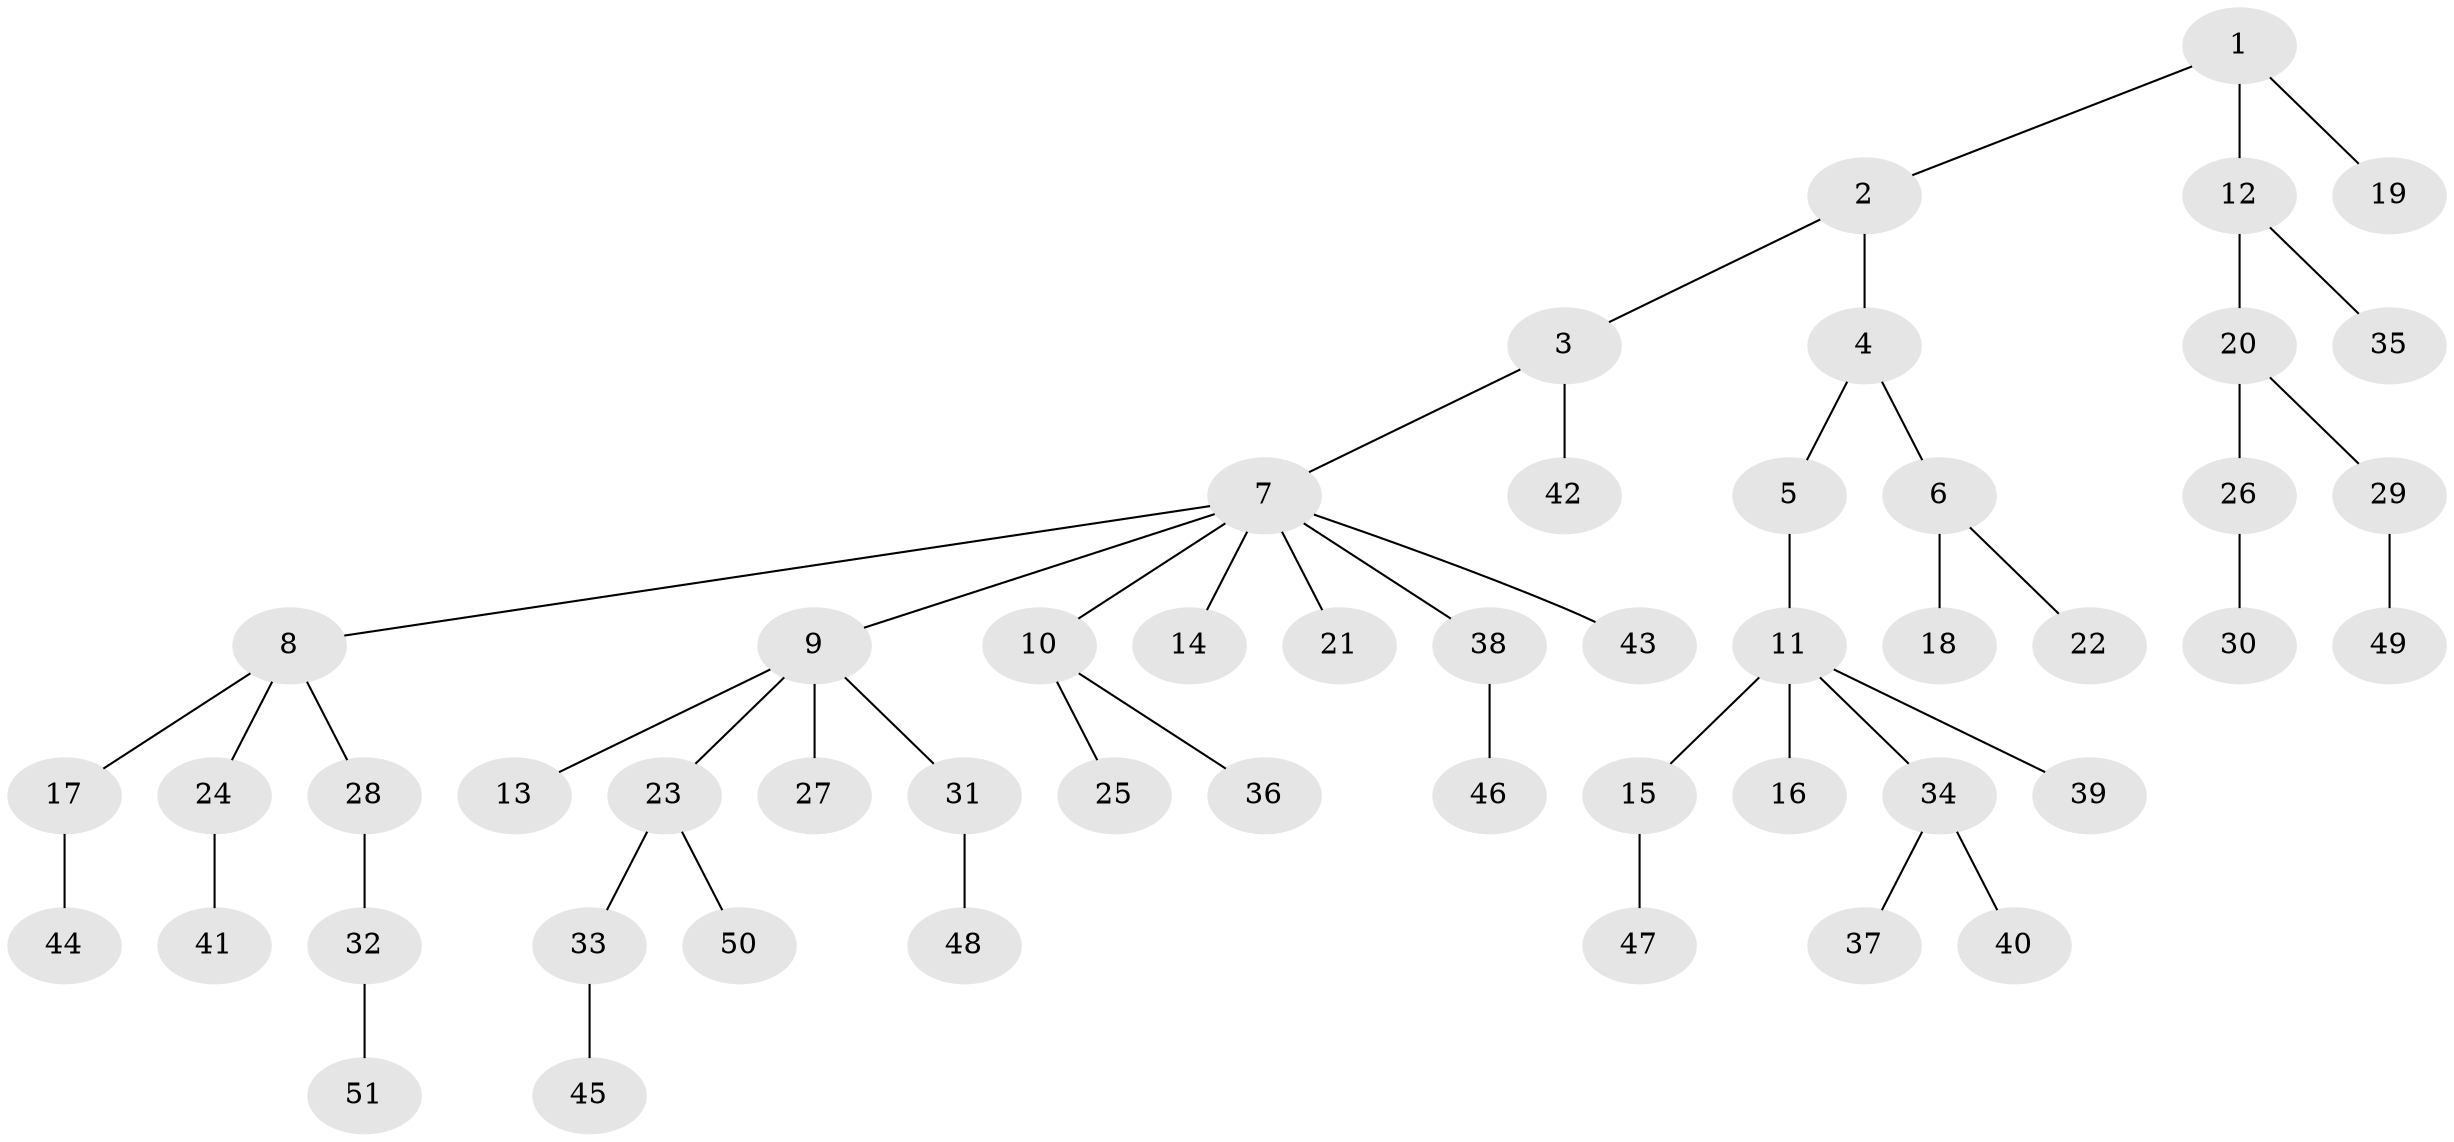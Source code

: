 // Generated by graph-tools (version 1.1) at 2025/15/03/09/25 04:15:29]
// undirected, 51 vertices, 50 edges
graph export_dot {
graph [start="1"]
  node [color=gray90,style=filled];
  1;
  2;
  3;
  4;
  5;
  6;
  7;
  8;
  9;
  10;
  11;
  12;
  13;
  14;
  15;
  16;
  17;
  18;
  19;
  20;
  21;
  22;
  23;
  24;
  25;
  26;
  27;
  28;
  29;
  30;
  31;
  32;
  33;
  34;
  35;
  36;
  37;
  38;
  39;
  40;
  41;
  42;
  43;
  44;
  45;
  46;
  47;
  48;
  49;
  50;
  51;
  1 -- 2;
  1 -- 12;
  1 -- 19;
  2 -- 3;
  2 -- 4;
  3 -- 7;
  3 -- 42;
  4 -- 5;
  4 -- 6;
  5 -- 11;
  6 -- 18;
  6 -- 22;
  7 -- 8;
  7 -- 9;
  7 -- 10;
  7 -- 14;
  7 -- 21;
  7 -- 38;
  7 -- 43;
  8 -- 17;
  8 -- 24;
  8 -- 28;
  9 -- 13;
  9 -- 23;
  9 -- 27;
  9 -- 31;
  10 -- 25;
  10 -- 36;
  11 -- 15;
  11 -- 16;
  11 -- 34;
  11 -- 39;
  12 -- 20;
  12 -- 35;
  15 -- 47;
  17 -- 44;
  20 -- 26;
  20 -- 29;
  23 -- 33;
  23 -- 50;
  24 -- 41;
  26 -- 30;
  28 -- 32;
  29 -- 49;
  31 -- 48;
  32 -- 51;
  33 -- 45;
  34 -- 37;
  34 -- 40;
  38 -- 46;
}
